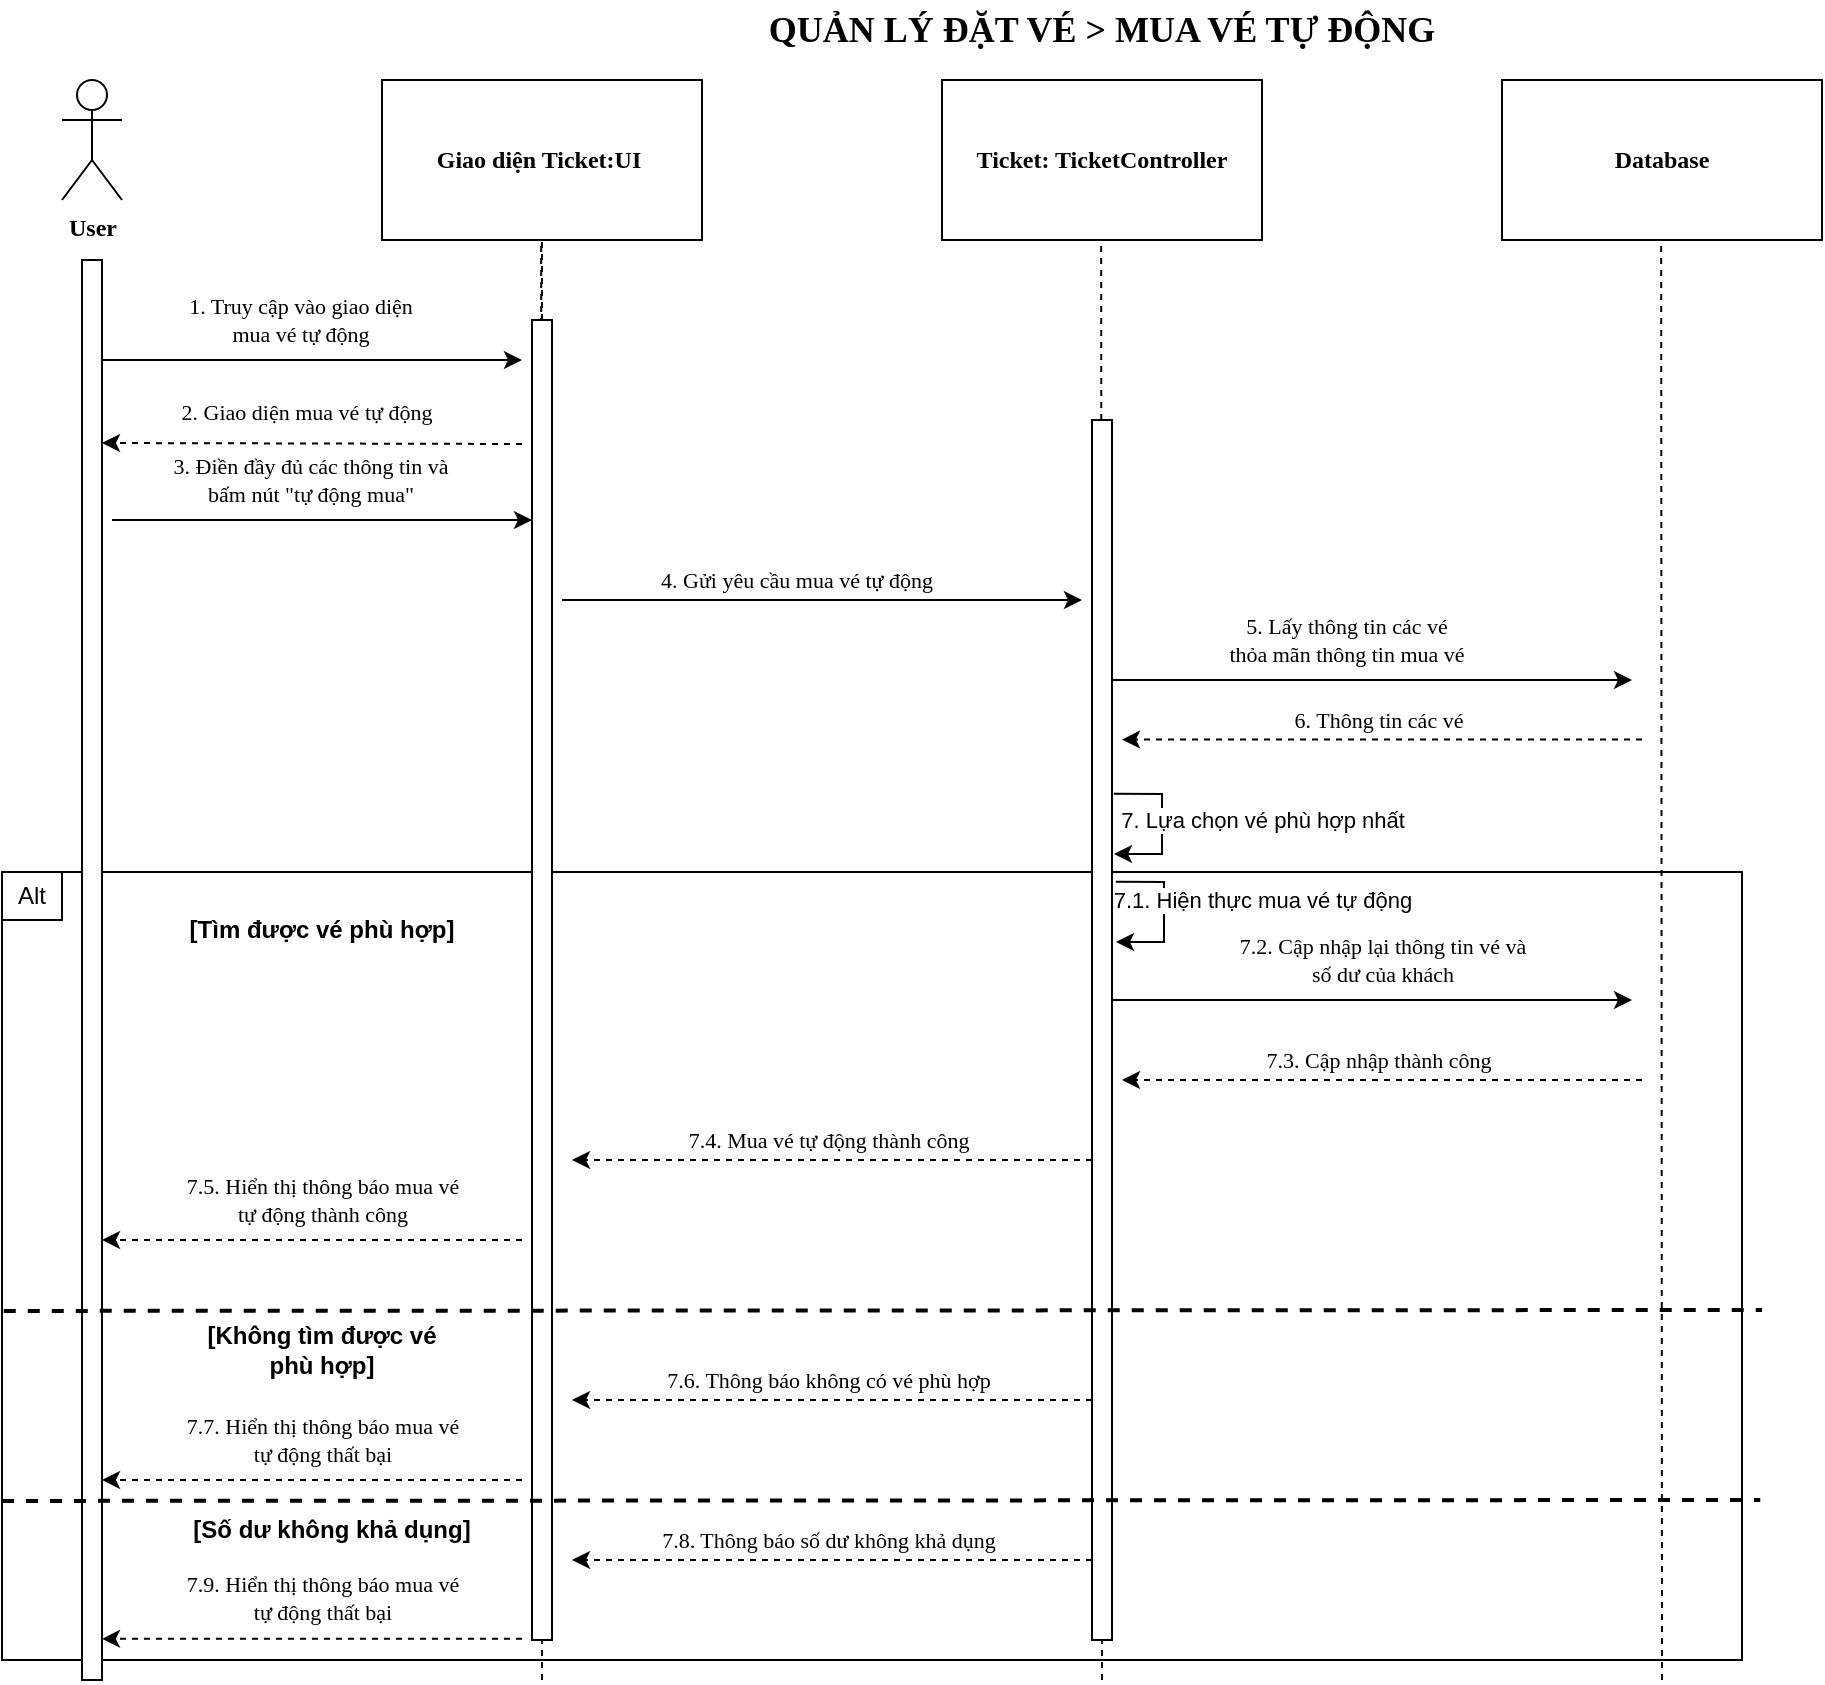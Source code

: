 <mxfile version="16.1.0" type="device"><diagram id="8_91JfuJlPUQHgIIzQFe" name="Page-1"><mxGraphModel dx="1585" dy="864" grid="1" gridSize="10" guides="1" tooltips="1" connect="1" arrows="1" fold="1" page="1" pageScale="1" pageWidth="850" pageHeight="1100" math="0" shadow="0"><root><mxCell id="0"/><mxCell id="1" parent="0"/><mxCell id="i9nzrvPTTsVaS0yoySM3-75" value="" style="rounded=0;whiteSpace=wrap;html=1;" vertex="1" parent="1"><mxGeometry x="210" y="516" width="870" height="394" as="geometry"/></mxCell><mxCell id="i9nzrvPTTsVaS0yoySM3-3" value="User" style="shape=umlActor;verticalLabelPosition=bottom;verticalAlign=top;html=1;outlineConnect=0;fontFamily=Verdana;fontStyle=1" vertex="1" parent="1"><mxGeometry x="240" y="120" width="30" height="60" as="geometry"/></mxCell><mxCell id="i9nzrvPTTsVaS0yoySM3-4" value="Giao diện Ticket:UI&amp;nbsp;" style="rounded=0;whiteSpace=wrap;html=1;fontFamily=Verdana;fontStyle=1" vertex="1" parent="1"><mxGeometry x="400" y="120" width="160" height="80" as="geometry"/></mxCell><mxCell id="i9nzrvPTTsVaS0yoySM3-5" value="Ticket: TicketController" style="rounded=0;whiteSpace=wrap;html=1;fontFamily=Verdana;fontStyle=1" vertex="1" parent="1"><mxGeometry x="680" y="120" width="160" height="80" as="geometry"/></mxCell><mxCell id="i9nzrvPTTsVaS0yoySM3-6" value="Database" style="rounded=0;whiteSpace=wrap;html=1;fontFamily=Verdana;fontStyle=1" vertex="1" parent="1"><mxGeometry x="960" y="120" width="160" height="80" as="geometry"/></mxCell><mxCell id="i9nzrvPTTsVaS0yoySM3-7" value="" style="rounded=0;whiteSpace=wrap;html=1;fontFamily=Verdana;" vertex="1" parent="1"><mxGeometry x="250" y="210" width="10" height="710" as="geometry"/></mxCell><mxCell id="i9nzrvPTTsVaS0yoySM3-8" value="" style="endArrow=none;html=1;rounded=0;fontFamily=Verdana;dashed=1;entryX=0.5;entryY=1;entryDx=0;entryDy=0;startArrow=none;" edge="1" parent="1" source="i9nzrvPTTsVaS0yoySM3-11" target="i9nzrvPTTsVaS0yoySM3-4"><mxGeometry width="50" height="50" relative="1" as="geometry"><mxPoint x="480" y="920" as="sourcePoint"/><mxPoint x="780" y="600" as="targetPoint"/></mxGeometry></mxCell><mxCell id="i9nzrvPTTsVaS0yoySM3-9" value="" style="endArrow=none;html=1;rounded=0;fontFamily=Verdana;dashed=1;entryX=0.5;entryY=1;entryDx=0;entryDy=0;" edge="1" parent="1"><mxGeometry width="50" height="50" relative="1" as="geometry"><mxPoint x="760" y="920" as="sourcePoint"/><mxPoint x="759.58" y="200" as="targetPoint"/></mxGeometry></mxCell><mxCell id="i9nzrvPTTsVaS0yoySM3-10" value="" style="endArrow=none;html=1;rounded=0;fontFamily=Verdana;dashed=1;entryX=0.5;entryY=1;entryDx=0;entryDy=0;startArrow=none;" edge="1" parent="1"><mxGeometry width="50" height="50" relative="1" as="geometry"><mxPoint x="1040" y="920" as="sourcePoint"/><mxPoint x="1039.58" y="200" as="targetPoint"/></mxGeometry></mxCell><mxCell id="i9nzrvPTTsVaS0yoySM3-13" value="" style="endArrow=classic;html=1;rounded=0;fontFamily=Verdana;" edge="1" parent="1"><mxGeometry width="50" height="50" relative="1" as="geometry"><mxPoint x="260" y="260" as="sourcePoint"/><mxPoint x="470" y="260" as="targetPoint"/></mxGeometry></mxCell><mxCell id="i9nzrvPTTsVaS0yoySM3-14" value="1. Truy cập vào giao diện &lt;br&gt;mua vé tự động" style="edgeLabel;html=1;align=center;verticalAlign=middle;resizable=0;points=[];fontFamily=Verdana;" vertex="1" connectable="0" parent="i9nzrvPTTsVaS0yoySM3-13"><mxGeometry x="-0.268" y="-2" relative="1" as="geometry"><mxPoint x="22" y="-22" as="offset"/></mxGeometry></mxCell><mxCell id="i9nzrvPTTsVaS0yoySM3-15" value="" style="endArrow=classic;html=1;rounded=0;fontFamily=Verdana;" edge="1" parent="1"><mxGeometry width="50" height="50" relative="1" as="geometry"><mxPoint x="490" y="380" as="sourcePoint"/><mxPoint x="750" y="380" as="targetPoint"/></mxGeometry></mxCell><mxCell id="i9nzrvPTTsVaS0yoySM3-16" value="4. Gửi yêu cầu mua vé tự động" style="edgeLabel;html=1;align=center;verticalAlign=middle;resizable=0;points=[];fontFamily=Verdana;" vertex="1" connectable="0" parent="i9nzrvPTTsVaS0yoySM3-15"><mxGeometry x="-0.268" y="-2" relative="1" as="geometry"><mxPoint x="22" y="-12" as="offset"/></mxGeometry></mxCell><mxCell id="i9nzrvPTTsVaS0yoySM3-17" value="" style="rounded=0;whiteSpace=wrap;html=1;fontFamily=Verdana;" vertex="1" parent="1"><mxGeometry x="755" y="290" width="10" height="610" as="geometry"/></mxCell><mxCell id="i9nzrvPTTsVaS0yoySM3-18" value="" style="endArrow=classic;html=1;rounded=0;fontFamily=Verdana;" edge="1" parent="1"><mxGeometry width="50" height="50" relative="1" as="geometry"><mxPoint x="265" y="340" as="sourcePoint"/><mxPoint x="475" y="340" as="targetPoint"/></mxGeometry></mxCell><mxCell id="i9nzrvPTTsVaS0yoySM3-19" value="3. Điền đầy đủ các thông tin và &lt;br&gt;bấm nút &quot;tự động mua&quot;" style="edgeLabel;html=1;align=center;verticalAlign=middle;resizable=0;points=[];fontFamily=Verdana;" vertex="1" connectable="0" parent="i9nzrvPTTsVaS0yoySM3-18"><mxGeometry x="-0.268" y="-2" relative="1" as="geometry"><mxPoint x="22" y="-22" as="offset"/></mxGeometry></mxCell><mxCell id="i9nzrvPTTsVaS0yoySM3-20" value="" style="endArrow=classic;html=1;rounded=0;dashed=1;entryX=1;entryY=0.25;entryDx=0;entryDy=0;fontFamily=Verdana;" edge="1" parent="1"><mxGeometry width="50" height="50" relative="1" as="geometry"><mxPoint x="470" y="302" as="sourcePoint"/><mxPoint x="260" y="301.5" as="targetPoint"/></mxGeometry></mxCell><mxCell id="i9nzrvPTTsVaS0yoySM3-21" value="2. Giao diện mua vé tự động" style="edgeLabel;html=1;align=center;verticalAlign=middle;resizable=0;points=[];fontFamily=Verdana;" vertex="1" connectable="0" parent="i9nzrvPTTsVaS0yoySM3-20"><mxGeometry x="-0.398" relative="1" as="geometry"><mxPoint x="-45" y="-16" as="offset"/></mxGeometry></mxCell><mxCell id="i9nzrvPTTsVaS0yoySM3-56" value="" style="endArrow=none;html=1;rounded=0;fontFamily=Verdana;dashed=1;entryX=0.5;entryY=1;entryDx=0;entryDy=0;" edge="1" parent="1"><mxGeometry width="50" height="50" relative="1" as="geometry"><mxPoint x="480" y="920" as="sourcePoint"/><mxPoint x="479.58" y="200" as="targetPoint"/></mxGeometry></mxCell><mxCell id="i9nzrvPTTsVaS0yoySM3-11" value="" style="rounded=0;whiteSpace=wrap;html=1;fontFamily=Verdana;" vertex="1" parent="1"><mxGeometry x="475" y="240" width="10" height="660" as="geometry"/></mxCell><mxCell id="i9nzrvPTTsVaS0yoySM3-57" value="7. Lựa chọn vé phù hợp nhất" style="endArrow=classic;html=1;rounded=0;exitX=1.091;exitY=0.297;exitDx=0;exitDy=0;exitPerimeter=0;" edge="1" parent="1"><mxGeometry x="-0.05" y="50" width="50" height="50" relative="1" as="geometry"><mxPoint x="765.91" y="476.89" as="sourcePoint"/><mxPoint x="766" y="507" as="targetPoint"/><Array as="points"><mxPoint x="790" y="477"/><mxPoint x="790" y="507"/></Array><mxPoint as="offset"/></mxGeometry></mxCell><mxCell id="i9nzrvPTTsVaS0yoySM3-58" value="" style="endArrow=classic;html=1;rounded=0;fontFamily=Verdana;" edge="1" parent="1"><mxGeometry width="50" height="50" relative="1" as="geometry"><mxPoint x="765" y="420" as="sourcePoint"/><mxPoint x="1025" y="420" as="targetPoint"/></mxGeometry></mxCell><mxCell id="i9nzrvPTTsVaS0yoySM3-59" value="5. Lấy thông tin các vé &lt;br&gt;thỏa mãn thông tin mua vé" style="edgeLabel;html=1;align=center;verticalAlign=middle;resizable=0;points=[];fontFamily=Verdana;" vertex="1" connectable="0" parent="i9nzrvPTTsVaS0yoySM3-58"><mxGeometry x="-0.268" y="-2" relative="1" as="geometry"><mxPoint x="22" y="-22" as="offset"/></mxGeometry></mxCell><mxCell id="i9nzrvPTTsVaS0yoySM3-60" value="6. Thông tin các vé" style="endArrow=classic;html=1;rounded=0;dashed=1;fontFamily=Verdana;" edge="1" parent="1"><mxGeometry x="0.019" y="-10" width="50" height="50" relative="1" as="geometry"><mxPoint x="1030" y="449.76" as="sourcePoint"/><mxPoint x="770" y="449.76" as="targetPoint"/><mxPoint as="offset"/></mxGeometry></mxCell><mxCell id="i9nzrvPTTsVaS0yoySM3-61" value="7.1. Hiện thực mua vé tự động" style="endArrow=classic;html=1;rounded=0;exitX=1.091;exitY=0.297;exitDx=0;exitDy=0;exitPerimeter=0;" edge="1" parent="1"><mxGeometry x="-0.152" y="49" width="50" height="50" relative="1" as="geometry"><mxPoint x="766.91" y="520.89" as="sourcePoint"/><mxPoint x="767" y="551.0" as="targetPoint"/><Array as="points"><mxPoint x="791" y="521"/><mxPoint x="791" y="551"/></Array><mxPoint as="offset"/></mxGeometry></mxCell><mxCell id="i9nzrvPTTsVaS0yoySM3-62" value="" style="endArrow=classic;html=1;rounded=0;fontFamily=Verdana;" edge="1" parent="1"><mxGeometry width="50" height="50" relative="1" as="geometry"><mxPoint x="765" y="580" as="sourcePoint"/><mxPoint x="1025" y="580" as="targetPoint"/></mxGeometry></mxCell><mxCell id="i9nzrvPTTsVaS0yoySM3-63" value="7.2. Cập nhập lại thông tin vé và &lt;br&gt;số dư của khách" style="edgeLabel;html=1;align=center;verticalAlign=middle;resizable=0;points=[];fontFamily=Verdana;" vertex="1" connectable="0" parent="i9nzrvPTTsVaS0yoySM3-62"><mxGeometry x="-0.268" y="-2" relative="1" as="geometry"><mxPoint x="40" y="-22" as="offset"/></mxGeometry></mxCell><mxCell id="i9nzrvPTTsVaS0yoySM3-66" value="7.3. Cập nhập thành công" style="endArrow=classic;html=1;rounded=0;dashed=1;fontFamily=Verdana;" edge="1" parent="1"><mxGeometry x="0.019" y="-10" width="50" height="50" relative="1" as="geometry"><mxPoint x="1030" y="620" as="sourcePoint"/><mxPoint x="770" y="620" as="targetPoint"/><mxPoint as="offset"/></mxGeometry></mxCell><mxCell id="i9nzrvPTTsVaS0yoySM3-67" value="7.4. Mua vé tự động thành công" style="endArrow=classic;html=1;rounded=0;dashed=1;fontFamily=Verdana;" edge="1" parent="1"><mxGeometry x="0.019" y="-10" width="50" height="50" relative="1" as="geometry"><mxPoint x="755" y="660" as="sourcePoint"/><mxPoint x="495" y="660" as="targetPoint"/><mxPoint as="offset"/></mxGeometry></mxCell><mxCell id="i9nzrvPTTsVaS0yoySM3-68" value="7.5. Hiển thị thông báo mua vé &lt;br&gt;tự động thành công" style="endArrow=classic;html=1;rounded=0;dashed=1;fontFamily=Verdana;" edge="1" parent="1"><mxGeometry x="-0.048" y="-20" width="50" height="50" relative="1" as="geometry"><mxPoint x="470" y="700" as="sourcePoint"/><mxPoint x="260" y="700" as="targetPoint"/><mxPoint as="offset"/></mxGeometry></mxCell><mxCell id="i9nzrvPTTsVaS0yoySM3-69" value="7.6. Thông báo không có vé phù hợp" style="endArrow=classic;html=1;rounded=0;dashed=1;fontFamily=Verdana;" edge="1" parent="1"><mxGeometry x="0.019" y="-10" width="50" height="50" relative="1" as="geometry"><mxPoint x="755" y="780" as="sourcePoint"/><mxPoint x="495" y="780" as="targetPoint"/><mxPoint as="offset"/></mxGeometry></mxCell><mxCell id="i9nzrvPTTsVaS0yoySM3-70" value="7.7. Hiển thị thông báo mua vé&lt;br&gt;tự động thất bại" style="endArrow=classic;html=1;rounded=0;dashed=1;fontFamily=Verdana;" edge="1" parent="1"><mxGeometry x="-0.048" y="-20" width="50" height="50" relative="1" as="geometry"><mxPoint x="470" y="820" as="sourcePoint"/><mxPoint x="260" y="820" as="targetPoint"/><mxPoint as="offset"/></mxGeometry></mxCell><mxCell id="i9nzrvPTTsVaS0yoySM3-71" value="7.8. Thông báo số dư không khả dụng" style="endArrow=classic;html=1;rounded=0;dashed=1;fontFamily=Verdana;" edge="1" parent="1"><mxGeometry x="0.019" y="-10" width="50" height="50" relative="1" as="geometry"><mxPoint x="755" y="860" as="sourcePoint"/><mxPoint x="495" y="860" as="targetPoint"/><mxPoint as="offset"/></mxGeometry></mxCell><mxCell id="i9nzrvPTTsVaS0yoySM3-72" value="7.9. Hiển thị thông báo mua vé&lt;br&gt;tự động thất bại" style="endArrow=classic;html=1;rounded=0;dashed=1;fontFamily=Verdana;" edge="1" parent="1"><mxGeometry x="-0.048" y="-20" width="50" height="50" relative="1" as="geometry"><mxPoint x="470" y="899.43" as="sourcePoint"/><mxPoint x="260" y="899.43" as="targetPoint"/><mxPoint as="offset"/></mxGeometry></mxCell><mxCell id="i9nzrvPTTsVaS0yoySM3-76" value="Alt" style="rounded=0;whiteSpace=wrap;html=1;" vertex="1" parent="1"><mxGeometry x="210" y="516" width="30" height="24" as="geometry"/></mxCell><mxCell id="i9nzrvPTTsVaS0yoySM3-77" value="" style="endArrow=none;dashed=1;html=1;rounded=0;exitX=0.001;exitY=0.557;exitDx=0;exitDy=0;exitPerimeter=0;strokeWidth=2;" edge="1" parent="1" source="i9nzrvPTTsVaS0yoySM3-75"><mxGeometry width="50" height="50" relative="1" as="geometry"><mxPoint x="550" y="540" as="sourcePoint"/><mxPoint x="1090" y="735" as="targetPoint"/></mxGeometry></mxCell><mxCell id="i9nzrvPTTsVaS0yoySM3-78" value="[Tìm được vé phù hợp]" style="text;html=1;strokeColor=none;fillColor=none;align=center;verticalAlign=middle;whiteSpace=wrap;rounded=0;fontStyle=1" vertex="1" parent="1"><mxGeometry x="300" y="530" width="140" height="30" as="geometry"/></mxCell><mxCell id="i9nzrvPTTsVaS0yoySM3-79" value="[Không tìm được vé phù hợp]" style="text;html=1;strokeColor=none;fillColor=none;align=center;verticalAlign=middle;whiteSpace=wrap;rounded=0;fontStyle=1" vertex="1" parent="1"><mxGeometry x="300" y="740" width="140" height="30" as="geometry"/></mxCell><mxCell id="i9nzrvPTTsVaS0yoySM3-80" value="" style="endArrow=none;dashed=1;html=1;rounded=0;exitX=0.001;exitY=0.557;exitDx=0;exitDy=0;exitPerimeter=0;strokeWidth=2;" edge="1" parent="1"><mxGeometry width="50" height="50" relative="1" as="geometry"><mxPoint x="210.0" y="830.458" as="sourcePoint"/><mxPoint x="1089.13" y="830" as="targetPoint"/></mxGeometry></mxCell><mxCell id="i9nzrvPTTsVaS0yoySM3-81" value="[Số dư không khả dụng]" style="text;html=1;strokeColor=none;fillColor=none;align=center;verticalAlign=middle;whiteSpace=wrap;rounded=0;fontStyle=1" vertex="1" parent="1"><mxGeometry x="300" y="830" width="150" height="30" as="geometry"/></mxCell><mxCell id="i9nzrvPTTsVaS0yoySM3-83" value="&lt;font style=&quot;font-size: 18px&quot; face=&quot;Verdana&quot;&gt;QUẢN LÝ ĐẶT VÉ &amp;gt; MUA VÉ TỰ ĐỘNG&lt;/font&gt;" style="text;html=1;strokeColor=none;fillColor=none;align=center;verticalAlign=middle;whiteSpace=wrap;rounded=0;fontSize=18;fontStyle=1" vertex="1" parent="1"><mxGeometry x="570" y="80" width="380" height="30" as="geometry"/></mxCell></root></mxGraphModel></diagram></mxfile>